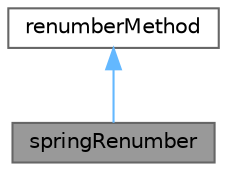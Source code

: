 digraph "springRenumber"
{
 // LATEX_PDF_SIZE
  bgcolor="transparent";
  edge [fontname=Helvetica,fontsize=10,labelfontname=Helvetica,labelfontsize=10];
  node [fontname=Helvetica,fontsize=10,shape=box,height=0.2,width=0.4];
  Node1 [id="Node000001",label="springRenumber",height=0.2,width=0.4,color="gray40", fillcolor="grey60", style="filled", fontcolor="black",tooltip="Use spring analogy - attract neighbouring cells according to the distance of their cell indices."];
  Node2 -> Node1 [id="edge1_Node000001_Node000002",dir="back",color="steelblue1",style="solid",tooltip=" "];
  Node2 [id="Node000002",label="renumberMethod",height=0.2,width=0.4,color="gray40", fillcolor="white", style="filled",URL="$classFoam_1_1renumberMethod.html",tooltip="Abstract base class for renumbering."];
}
